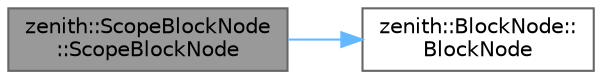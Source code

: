 digraph "zenith::ScopeBlockNode::ScopeBlockNode"
{
 // LATEX_PDF_SIZE
  bgcolor="transparent";
  edge [fontname=Helvetica,fontsize=10,labelfontname=Helvetica,labelfontsize=10];
  node [fontname=Helvetica,fontsize=10,shape=box,height=0.2,width=0.4];
  rankdir="LR";
  Node1 [id="Node000001",label="zenith::ScopeBlockNode\l::ScopeBlockNode",height=0.2,width=0.4,color="gray40", fillcolor="grey60", style="filled", fontcolor="black",tooltip=" "];
  Node1 -> Node2 [id="edge1_Node000001_Node000002",color="steelblue1",style="solid",tooltip=" "];
  Node2 [id="Node000002",label="zenith::BlockNode::\lBlockNode",height=0.2,width=0.4,color="grey40", fillcolor="white", style="filled",URL="$structzenith_1_1_block_node.html#ac3c665ee4b3bd67a06bd174480e56c5a",tooltip=" "];
}
